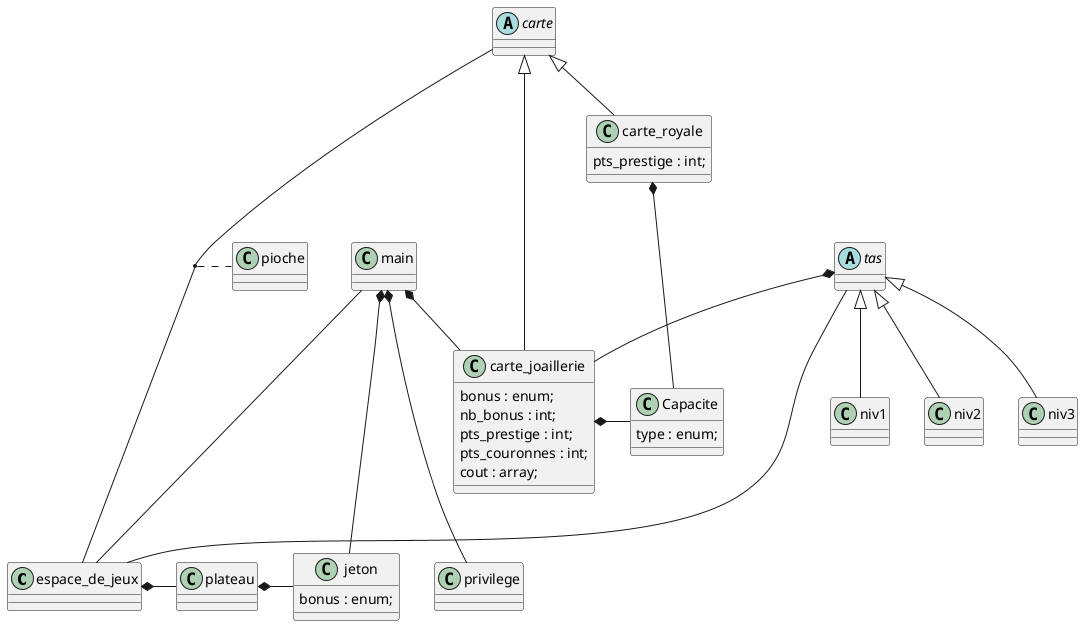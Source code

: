 @startuml
class espace_de_jeux{

}

class carte_joaillerie{
    bonus : enum;
    nb_bonus : int;
    pts_prestige : int;
    pts_couronnes : int;
    cout : array;
}

class carte_royale {
    pts_prestige : int;
}

abstract carte {
}


class Capacite {
    type : enum;
}

class jeton {
    bonus : enum;
}

class main{

}

class pioche{

}

class privilege{

}

class plateau{

}


' Tas de niveau sur la table
abstract tas {
}

class niv1 {
}

class niv2 {
}

class niv3 {
}



carte <|-- carte_joaillerie
carte <|-- carte_royale

carte_joaillerie *- Capacite
carte_royale *--- Capacite

tas *-- carte_joaillerie
tas - espace_de_jeux
tas <|-- niv1
tas <|-- niv2
tas <|-- niv3


carte --- espace_de_jeux
espace_de_jeux *- plateau
main --- espace_de_jeux

(carte, espace_de_jeux).. pioche

main *-- carte_joaillerie
main *--- privilege
main *-- jeton

plateau *- jeton









@enduml